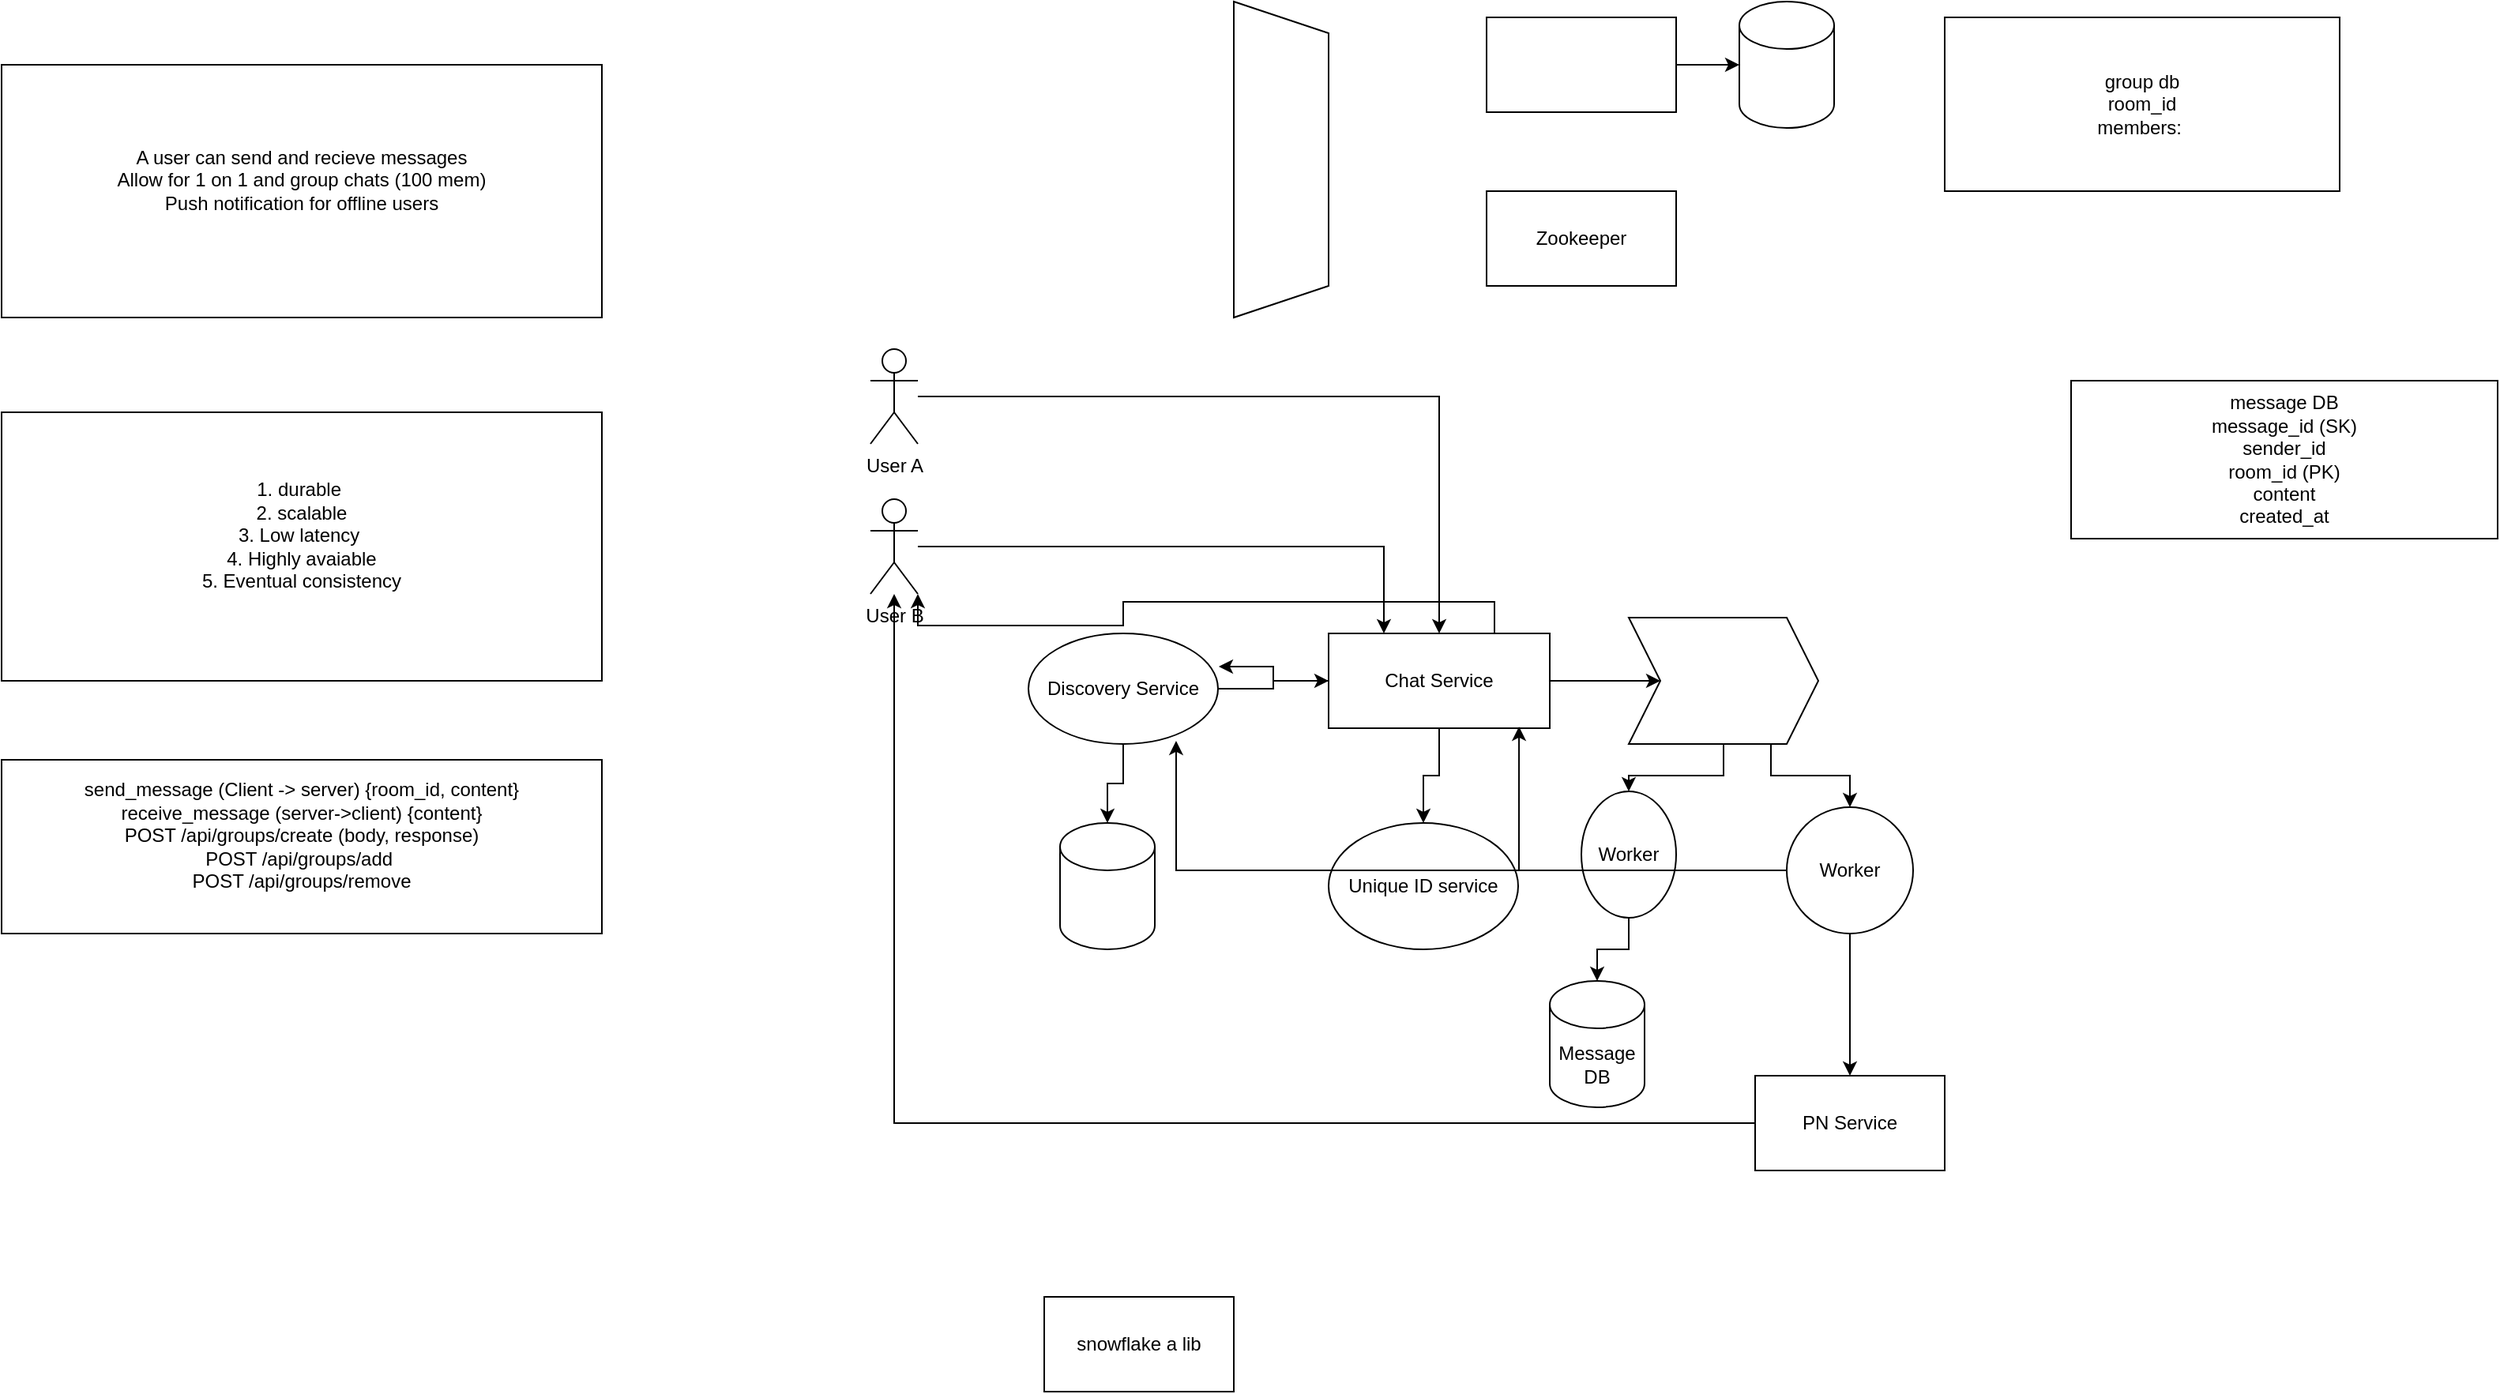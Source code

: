 <mxfile version="27.0.4">
  <diagram name="Page-1" id="Jhbu4yCtua0mN_Y6MsKm">
    <mxGraphModel dx="1180" dy="689" grid="1" gridSize="10" guides="1" tooltips="1" connect="1" arrows="1" fold="1" page="0" pageScale="1" pageWidth="850" pageHeight="1100" math="0" shadow="0">
      <root>
        <mxCell id="0" />
        <mxCell id="1" parent="0" />
        <mxCell id="0AJjHzSgEPNoFQpwUvEJ-1" value="A user can send and recieve messages&lt;div&gt;Allow for 1 on 1 and group chats (100 mem)&lt;/div&gt;&lt;div&gt;Push notification for offline users&lt;br&gt;&lt;div&gt;&lt;br&gt;&lt;/div&gt;&lt;/div&gt;" style="rounded=0;whiteSpace=wrap;html=1;" vertex="1" parent="1">
          <mxGeometry x="20" y="90" width="380" height="160" as="geometry" />
        </mxCell>
        <mxCell id="0AJjHzSgEPNoFQpwUvEJ-2" value="1. durable&amp;nbsp;&lt;div&gt;2. scalable&lt;/div&gt;&lt;div&gt;3. Low latency&amp;nbsp;&lt;/div&gt;&lt;div&gt;4. Highly avaiable&lt;/div&gt;&lt;div&gt;5. Eventual consistency&lt;/div&gt;&lt;div&gt;&lt;br&gt;&lt;/div&gt;" style="rounded=0;whiteSpace=wrap;html=1;" vertex="1" parent="1">
          <mxGeometry x="20" y="310" width="380" height="170" as="geometry" />
        </mxCell>
        <mxCell id="0AJjHzSgEPNoFQpwUvEJ-3" value="send_message (Client -&amp;gt; server) {room_id, content}&lt;div&gt;receive_message (server-&amp;gt;client) {content}&lt;/div&gt;&lt;div&gt;POST /api/groups/create (body, response)&lt;/div&gt;&lt;div&gt;POST /api/groups/add&amp;nbsp;&lt;/div&gt;&lt;div&gt;POST /api/groups/remove&lt;/div&gt;&lt;div&gt;&lt;br&gt;&lt;/div&gt;" style="rounded=0;whiteSpace=wrap;html=1;" vertex="1" parent="1">
          <mxGeometry x="20" y="530" width="380" height="110" as="geometry" />
        </mxCell>
        <mxCell id="0AJjHzSgEPNoFQpwUvEJ-6" style="edgeStyle=orthogonalEdgeStyle;rounded=0;orthogonalLoop=1;jettySize=auto;html=1;" edge="1" parent="1" source="0AJjHzSgEPNoFQpwUvEJ-4" target="0AJjHzSgEPNoFQpwUvEJ-11">
          <mxGeometry relative="1" as="geometry">
            <mxPoint x="690" y="300" as="targetPoint" />
          </mxGeometry>
        </mxCell>
        <mxCell id="0AJjHzSgEPNoFQpwUvEJ-4" value="User A" style="shape=umlActor;verticalLabelPosition=bottom;verticalAlign=top;html=1;outlineConnect=0;" vertex="1" parent="1">
          <mxGeometry x="570" y="270" width="30" height="60" as="geometry" />
        </mxCell>
        <mxCell id="0AJjHzSgEPNoFQpwUvEJ-8" style="edgeStyle=orthogonalEdgeStyle;rounded=0;orthogonalLoop=1;jettySize=auto;html=1;entryX=0.25;entryY=0;entryDx=0;entryDy=0;" edge="1" parent="1" source="0AJjHzSgEPNoFQpwUvEJ-5" target="0AJjHzSgEPNoFQpwUvEJ-11">
          <mxGeometry relative="1" as="geometry">
            <mxPoint x="710" y="395" as="targetPoint" />
          </mxGeometry>
        </mxCell>
        <mxCell id="0AJjHzSgEPNoFQpwUvEJ-5" value="User B" style="shape=umlActor;verticalLabelPosition=bottom;verticalAlign=top;html=1;outlineConnect=0;" vertex="1" parent="1">
          <mxGeometry x="570" y="365" width="30" height="60" as="geometry" />
        </mxCell>
        <mxCell id="0AJjHzSgEPNoFQpwUvEJ-7" value="" style="shape=trapezoid;perimeter=trapezoidPerimeter;whiteSpace=wrap;html=1;fixedSize=1;direction=south;" vertex="1" parent="1">
          <mxGeometry x="800" y="50" width="60" height="200" as="geometry" />
        </mxCell>
        <mxCell id="0AJjHzSgEPNoFQpwUvEJ-13" style="edgeStyle=orthogonalEdgeStyle;rounded=0;orthogonalLoop=1;jettySize=auto;html=1;entryX=0.5;entryY=0;entryDx=0;entryDy=0;" edge="1" parent="1" source="0AJjHzSgEPNoFQpwUvEJ-11" target="0AJjHzSgEPNoFQpwUvEJ-12">
          <mxGeometry relative="1" as="geometry" />
        </mxCell>
        <mxCell id="0AJjHzSgEPNoFQpwUvEJ-16" style="edgeStyle=orthogonalEdgeStyle;rounded=0;orthogonalLoop=1;jettySize=auto;html=1;" edge="1" parent="1" source="0AJjHzSgEPNoFQpwUvEJ-11" target="0AJjHzSgEPNoFQpwUvEJ-15">
          <mxGeometry relative="1" as="geometry" />
        </mxCell>
        <mxCell id="0AJjHzSgEPNoFQpwUvEJ-11" value="Chat Service" style="rounded=0;whiteSpace=wrap;html=1;" vertex="1" parent="1">
          <mxGeometry x="860" y="450" width="140" height="60" as="geometry" />
        </mxCell>
        <mxCell id="0AJjHzSgEPNoFQpwUvEJ-12" value="Unique ID service" style="ellipse;whiteSpace=wrap;html=1;" vertex="1" parent="1">
          <mxGeometry x="860" y="570" width="120" height="80" as="geometry" />
        </mxCell>
        <mxCell id="0AJjHzSgEPNoFQpwUvEJ-14" value="Zookeeper" style="rounded=0;whiteSpace=wrap;html=1;" vertex="1" parent="1">
          <mxGeometry x="960" y="170" width="120" height="60" as="geometry" />
        </mxCell>
        <mxCell id="0AJjHzSgEPNoFQpwUvEJ-21" style="edgeStyle=orthogonalEdgeStyle;rounded=0;orthogonalLoop=1;jettySize=auto;html=1;" edge="1" parent="1" source="0AJjHzSgEPNoFQpwUvEJ-15" target="0AJjHzSgEPNoFQpwUvEJ-20">
          <mxGeometry relative="1" as="geometry" />
        </mxCell>
        <mxCell id="0AJjHzSgEPNoFQpwUvEJ-28" style="edgeStyle=orthogonalEdgeStyle;rounded=0;orthogonalLoop=1;jettySize=auto;html=1;exitX=0.75;exitY=1;exitDx=0;exitDy=0;entryX=0.5;entryY=0;entryDx=0;entryDy=0;" edge="1" parent="1" source="0AJjHzSgEPNoFQpwUvEJ-15" target="0AJjHzSgEPNoFQpwUvEJ-30">
          <mxGeometry relative="1" as="geometry">
            <mxPoint x="1190" y="510" as="targetPoint" />
          </mxGeometry>
        </mxCell>
        <mxCell id="0AJjHzSgEPNoFQpwUvEJ-15" value="" style="shape=step;perimeter=stepPerimeter;whiteSpace=wrap;html=1;fixedSize=1;" vertex="1" parent="1">
          <mxGeometry x="1050" y="440" width="120" height="80" as="geometry" />
        </mxCell>
        <mxCell id="0AJjHzSgEPNoFQpwUvEJ-17" value="Message DB" style="shape=cylinder3;whiteSpace=wrap;html=1;boundedLbl=1;backgroundOutline=1;size=15;" vertex="1" parent="1">
          <mxGeometry x="1000" y="670" width="60" height="80" as="geometry" />
        </mxCell>
        <mxCell id="0AJjHzSgEPNoFQpwUvEJ-22" style="edgeStyle=orthogonalEdgeStyle;rounded=0;orthogonalLoop=1;jettySize=auto;html=1;" edge="1" parent="1" source="0AJjHzSgEPNoFQpwUvEJ-20" target="0AJjHzSgEPNoFQpwUvEJ-17">
          <mxGeometry relative="1" as="geometry" />
        </mxCell>
        <mxCell id="0AJjHzSgEPNoFQpwUvEJ-20" value="Worker" style="ellipse;whiteSpace=wrap;html=1;" vertex="1" parent="1">
          <mxGeometry x="1020" y="550" width="60" height="80" as="geometry" />
        </mxCell>
        <mxCell id="0AJjHzSgEPNoFQpwUvEJ-24" style="edgeStyle=orthogonalEdgeStyle;rounded=0;orthogonalLoop=1;jettySize=auto;html=1;" edge="1" parent="1" source="0AJjHzSgEPNoFQpwUvEJ-23" target="0AJjHzSgEPNoFQpwUvEJ-11">
          <mxGeometry relative="1" as="geometry" />
        </mxCell>
        <mxCell id="0AJjHzSgEPNoFQpwUvEJ-26" style="edgeStyle=orthogonalEdgeStyle;rounded=0;orthogonalLoop=1;jettySize=auto;html=1;" edge="1" parent="1" source="0AJjHzSgEPNoFQpwUvEJ-23" target="0AJjHzSgEPNoFQpwUvEJ-25">
          <mxGeometry relative="1" as="geometry" />
        </mxCell>
        <mxCell id="0AJjHzSgEPNoFQpwUvEJ-23" value="Discovery Service" style="ellipse;whiteSpace=wrap;html=1;" vertex="1" parent="1">
          <mxGeometry x="670" y="450" width="120" height="70" as="geometry" />
        </mxCell>
        <mxCell id="0AJjHzSgEPNoFQpwUvEJ-25" value="" style="shape=cylinder3;whiteSpace=wrap;html=1;boundedLbl=1;backgroundOutline=1;size=15;" vertex="1" parent="1">
          <mxGeometry x="690" y="570" width="60" height="80" as="geometry" />
        </mxCell>
        <mxCell id="0AJjHzSgEPNoFQpwUvEJ-27" style="edgeStyle=orthogonalEdgeStyle;rounded=0;orthogonalLoop=1;jettySize=auto;html=1;entryX=1.004;entryY=0.3;entryDx=0;entryDy=0;entryPerimeter=0;" edge="1" parent="1" source="0AJjHzSgEPNoFQpwUvEJ-11" target="0AJjHzSgEPNoFQpwUvEJ-23">
          <mxGeometry relative="1" as="geometry" />
        </mxCell>
        <mxCell id="0AJjHzSgEPNoFQpwUvEJ-32" style="edgeStyle=orthogonalEdgeStyle;rounded=0;orthogonalLoop=1;jettySize=auto;html=1;entryX=0.861;entryY=0.983;entryDx=0;entryDy=0;entryPerimeter=0;" edge="1" parent="1" source="0AJjHzSgEPNoFQpwUvEJ-30" target="0AJjHzSgEPNoFQpwUvEJ-11">
          <mxGeometry relative="1" as="geometry">
            <mxPoint x="1290" y="360" as="targetPoint" />
          </mxGeometry>
        </mxCell>
        <mxCell id="0AJjHzSgEPNoFQpwUvEJ-35" value="" style="edgeStyle=orthogonalEdgeStyle;rounded=0;orthogonalLoop=1;jettySize=auto;html=1;" edge="1" parent="1" source="0AJjHzSgEPNoFQpwUvEJ-30" target="0AJjHzSgEPNoFQpwUvEJ-34">
          <mxGeometry relative="1" as="geometry" />
        </mxCell>
        <mxCell id="0AJjHzSgEPNoFQpwUvEJ-30" value="Worker" style="ellipse;whiteSpace=wrap;html=1;aspect=fixed;" vertex="1" parent="1">
          <mxGeometry x="1150" y="560" width="80" height="80" as="geometry" />
        </mxCell>
        <mxCell id="0AJjHzSgEPNoFQpwUvEJ-31" style="edgeStyle=orthogonalEdgeStyle;rounded=0;orthogonalLoop=1;jettySize=auto;html=1;entryX=0.779;entryY=0.971;entryDx=0;entryDy=0;entryPerimeter=0;" edge="1" parent="1" source="0AJjHzSgEPNoFQpwUvEJ-30" target="0AJjHzSgEPNoFQpwUvEJ-23">
          <mxGeometry relative="1" as="geometry" />
        </mxCell>
        <mxCell id="0AJjHzSgEPNoFQpwUvEJ-33" style="edgeStyle=orthogonalEdgeStyle;rounded=0;orthogonalLoop=1;jettySize=auto;html=1;exitX=0.75;exitY=0;exitDx=0;exitDy=0;entryX=1;entryY=1;entryDx=0;entryDy=0;entryPerimeter=0;" edge="1" parent="1" source="0AJjHzSgEPNoFQpwUvEJ-11" target="0AJjHzSgEPNoFQpwUvEJ-5">
          <mxGeometry relative="1" as="geometry" />
        </mxCell>
        <mxCell id="0AJjHzSgEPNoFQpwUvEJ-37" style="edgeStyle=orthogonalEdgeStyle;rounded=0;orthogonalLoop=1;jettySize=auto;html=1;" edge="1" parent="1" source="0AJjHzSgEPNoFQpwUvEJ-34" target="0AJjHzSgEPNoFQpwUvEJ-5">
          <mxGeometry relative="1" as="geometry" />
        </mxCell>
        <mxCell id="0AJjHzSgEPNoFQpwUvEJ-34" value="PN Service" style="whiteSpace=wrap;html=1;" vertex="1" parent="1">
          <mxGeometry x="1130" y="730" width="120" height="60" as="geometry" />
        </mxCell>
        <mxCell id="0AJjHzSgEPNoFQpwUvEJ-38" value="message DB&lt;div&gt;message_id (SK)&lt;/div&gt;&lt;div&gt;sender_id&lt;/div&gt;&lt;div&gt;room_id (PK)&lt;/div&gt;&lt;div&gt;content&lt;/div&gt;&lt;div&gt;created_at&lt;/div&gt;" style="rounded=0;whiteSpace=wrap;html=1;" vertex="1" parent="1">
          <mxGeometry x="1330" y="290" width="270" height="100" as="geometry" />
        </mxCell>
        <mxCell id="0AJjHzSgEPNoFQpwUvEJ-40" style="edgeStyle=orthogonalEdgeStyle;rounded=0;orthogonalLoop=1;jettySize=auto;html=1;" edge="1" parent="1" source="0AJjHzSgEPNoFQpwUvEJ-39" target="0AJjHzSgEPNoFQpwUvEJ-41">
          <mxGeometry relative="1" as="geometry">
            <mxPoint x="1150" y="90" as="targetPoint" />
          </mxGeometry>
        </mxCell>
        <mxCell id="0AJjHzSgEPNoFQpwUvEJ-39" value="" style="rounded=0;whiteSpace=wrap;html=1;" vertex="1" parent="1">
          <mxGeometry x="960" y="60" width="120" height="60" as="geometry" />
        </mxCell>
        <mxCell id="0AJjHzSgEPNoFQpwUvEJ-41" value="" style="shape=cylinder3;whiteSpace=wrap;html=1;boundedLbl=1;backgroundOutline=1;size=15;" vertex="1" parent="1">
          <mxGeometry x="1120" y="50" width="60" height="80" as="geometry" />
        </mxCell>
        <mxCell id="0AJjHzSgEPNoFQpwUvEJ-43" value="group db&lt;div&gt;room_id&lt;/div&gt;&lt;div&gt;members:&amp;nbsp;&lt;/div&gt;" style="rounded=0;whiteSpace=wrap;html=1;" vertex="1" parent="1">
          <mxGeometry x="1250" y="60" width="250" height="110" as="geometry" />
        </mxCell>
        <mxCell id="0AJjHzSgEPNoFQpwUvEJ-44" value="snowflake a lib" style="whiteSpace=wrap;html=1;" vertex="1" parent="1">
          <mxGeometry x="680" y="870" width="120" height="60" as="geometry" />
        </mxCell>
      </root>
    </mxGraphModel>
  </diagram>
</mxfile>
